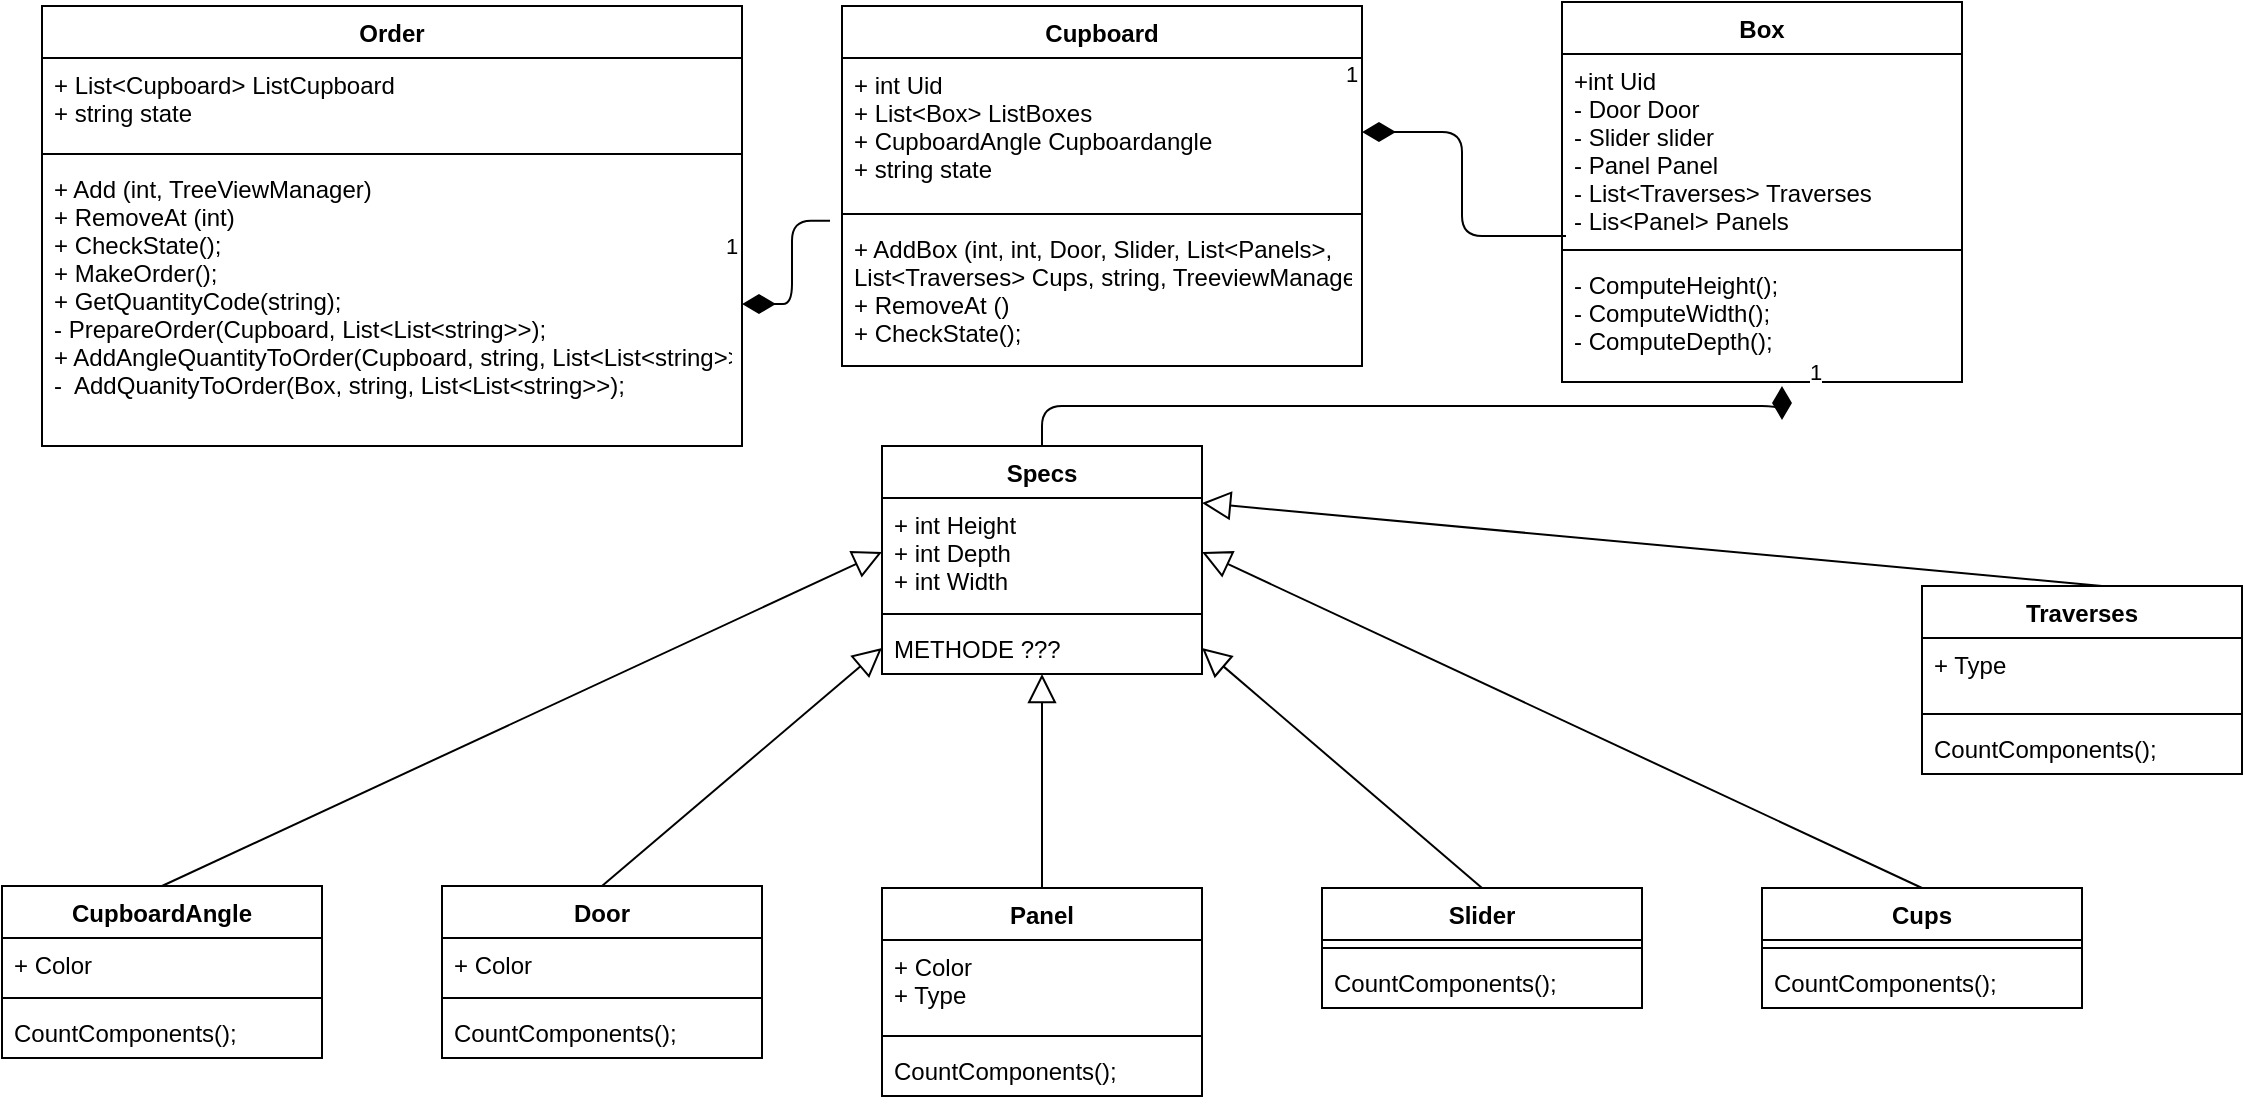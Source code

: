 <mxfile version="13.1.3" type="github"><diagram id="C5RBs43oDa-KdzZeNtuy" name="Page-1"><mxGraphModel dx="1483" dy="713" grid="1" gridSize="10" guides="1" tooltips="1" connect="1" arrows="1" fold="1" page="1" pageScale="1" pageWidth="1169" pageHeight="827" math="0" shadow="0"><root><mxCell id="WIyWlLk6GJQsqaUBKTNV-0"/><mxCell id="WIyWlLk6GJQsqaUBKTNV-1" parent="WIyWlLk6GJQsqaUBKTNV-0"/><mxCell id="aETTbcBO-UHg_RgbIxc2-1" value="Cupboard" style="swimlane;fontStyle=1;align=center;verticalAlign=top;childLayout=stackLayout;horizontal=1;startSize=26;horizontalStack=0;resizeParent=1;resizeParentMax=0;resizeLast=0;collapsible=1;marginBottom=0;" parent="WIyWlLk6GJQsqaUBKTNV-1" vertex="1"><mxGeometry x="440" y="40" width="260" height="180" as="geometry"/></mxCell><mxCell id="aETTbcBO-UHg_RgbIxc2-2" value="+ int Uid&#10;+ List&lt;Box&gt; ListBoxes&#10;+ CupboardAngle Cupboardangle&#10;+ string state" style="text;strokeColor=none;fillColor=none;align=left;verticalAlign=top;spacingLeft=4;spacingRight=4;overflow=hidden;rotatable=0;points=[[0,0.5],[1,0.5]];portConstraint=eastwest;" parent="aETTbcBO-UHg_RgbIxc2-1" vertex="1"><mxGeometry y="26" width="260" height="74" as="geometry"/></mxCell><mxCell id="aETTbcBO-UHg_RgbIxc2-3" value="" style="line;strokeWidth=1;fillColor=none;align=left;verticalAlign=middle;spacingTop=-1;spacingLeft=3;spacingRight=3;rotatable=0;labelPosition=right;points=[];portConstraint=eastwest;" parent="aETTbcBO-UHg_RgbIxc2-1" vertex="1"><mxGeometry y="100" width="260" height="8" as="geometry"/></mxCell><mxCell id="aETTbcBO-UHg_RgbIxc2-4" value="+ AddBox (int, int, Door, Slider, List&lt;Panels&gt;, &#10;List&lt;Traverses&gt; Cups, string, TreeviewManager)&#10;+ RemoveAt ()&#10;+ CheckState();" style="text;strokeColor=none;fillColor=none;align=left;verticalAlign=top;spacingLeft=4;spacingRight=4;overflow=hidden;rotatable=0;points=[[0,0.5],[1,0.5]];portConstraint=eastwest;" parent="aETTbcBO-UHg_RgbIxc2-1" vertex="1"><mxGeometry y="108" width="260" height="72" as="geometry"/></mxCell><mxCell id="aETTbcBO-UHg_RgbIxc2-8" value="Order" style="swimlane;fontStyle=1;align=center;verticalAlign=top;childLayout=stackLayout;horizontal=1;startSize=26;horizontalStack=0;resizeParent=1;resizeParentMax=0;resizeLast=0;collapsible=1;marginBottom=0;" parent="WIyWlLk6GJQsqaUBKTNV-1" vertex="1"><mxGeometry x="40" y="40" width="350" height="220" as="geometry"/></mxCell><mxCell id="aETTbcBO-UHg_RgbIxc2-9" value="+ List&lt;Cupboard&gt; ListCupboard&#10;+ string state" style="text;strokeColor=none;fillColor=none;align=left;verticalAlign=top;spacingLeft=4;spacingRight=4;overflow=hidden;rotatable=0;points=[[0,0.5],[1,0.5]];portConstraint=eastwest;" parent="aETTbcBO-UHg_RgbIxc2-8" vertex="1"><mxGeometry y="26" width="350" height="44" as="geometry"/></mxCell><mxCell id="aETTbcBO-UHg_RgbIxc2-10" value="" style="line;strokeWidth=1;fillColor=none;align=left;verticalAlign=middle;spacingTop=-1;spacingLeft=3;spacingRight=3;rotatable=0;labelPosition=right;points=[];portConstraint=eastwest;" parent="aETTbcBO-UHg_RgbIxc2-8" vertex="1"><mxGeometry y="70" width="350" height="8" as="geometry"/></mxCell><mxCell id="aETTbcBO-UHg_RgbIxc2-11" value="+ Add (int, TreeViewManager)&#10;+ RemoveAt (int)&#10;+ CheckState();&#10;+ MakeOrder();&#10;+ GetQuantityCode(string);&#10;- PrepareOrder(Cupboard, List&lt;List&lt;string&gt;&gt;);&#10;+ AddAngleQuantityToOrder(Cupboard, string, List&lt;List&lt;string&gt;&gt;);&#10;-  AddQuanityToOrder(Box, string, List&lt;List&lt;string&gt;&gt;);" style="text;strokeColor=none;fillColor=none;align=left;verticalAlign=top;spacingLeft=4;spacingRight=4;overflow=hidden;rotatable=0;points=[[0,0.5],[1,0.5]];portConstraint=eastwest;" parent="aETTbcBO-UHg_RgbIxc2-8" vertex="1"><mxGeometry y="78" width="350" height="142" as="geometry"/></mxCell><mxCell id="aETTbcBO-UHg_RgbIxc2-12" value="1" style="endArrow=none;html=1;endSize=12;startArrow=diamondThin;startSize=14;startFill=1;edgeStyle=orthogonalEdgeStyle;align=left;verticalAlign=bottom;entryX=-0.023;entryY=1.099;entryDx=0;entryDy=0;entryPerimeter=0;endFill=0;" parent="WIyWlLk6GJQsqaUBKTNV-1" target="aETTbcBO-UHg_RgbIxc2-2" edge="1" source="aETTbcBO-UHg_RgbIxc2-11"><mxGeometry x="-1" y="22" relative="1" as="geometry"><mxPoint x="230" y="101" as="sourcePoint"/><mxPoint x="440" y="110" as="targetPoint"/><mxPoint x="-10" y="2" as="offset"/></mxGeometry></mxCell><mxCell id="aETTbcBO-UHg_RgbIxc2-13" value="Box" style="swimlane;fontStyle=1;align=center;verticalAlign=top;childLayout=stackLayout;horizontal=1;startSize=26;horizontalStack=0;resizeParent=1;resizeParentMax=0;resizeLast=0;collapsible=1;marginBottom=0;" parent="WIyWlLk6GJQsqaUBKTNV-1" vertex="1"><mxGeometry x="800" y="38" width="200" height="190" as="geometry"/></mxCell><mxCell id="aETTbcBO-UHg_RgbIxc2-14" value="+int Uid&#10;- Door Door&#10;- Slider slider&#10;- Panel Panel&#10;- List&lt;Traverses&gt; Traverses&#10;- Lis&lt;Panel&gt; Panels" style="text;strokeColor=none;fillColor=none;align=left;verticalAlign=top;spacingLeft=4;spacingRight=4;overflow=hidden;rotatable=0;points=[[0,0.5],[1,0.5]];portConstraint=eastwest;" parent="aETTbcBO-UHg_RgbIxc2-13" vertex="1"><mxGeometry y="26" width="200" height="94" as="geometry"/></mxCell><mxCell id="aETTbcBO-UHg_RgbIxc2-15" value="" style="line;strokeWidth=1;fillColor=none;align=left;verticalAlign=middle;spacingTop=-1;spacingLeft=3;spacingRight=3;rotatable=0;labelPosition=right;points=[];portConstraint=eastwest;" parent="aETTbcBO-UHg_RgbIxc2-13" vertex="1"><mxGeometry y="120" width="200" height="8" as="geometry"/></mxCell><mxCell id="aETTbcBO-UHg_RgbIxc2-16" value="- ComputeHeight();&#10;- ComputeWidth();&#10;- ComputeDepth();" style="text;strokeColor=none;fillColor=none;align=left;verticalAlign=top;spacingLeft=4;spacingRight=4;overflow=hidden;rotatable=0;points=[[0,0.5],[1,0.5]];portConstraint=eastwest;" parent="aETTbcBO-UHg_RgbIxc2-13" vertex="1"><mxGeometry y="128" width="200" height="62" as="geometry"/></mxCell><mxCell id="aETTbcBO-UHg_RgbIxc2-17" value="1" style="endArrow=none;html=1;endSize=12;startArrow=diamondThin;startSize=14;startFill=1;edgeStyle=orthogonalEdgeStyle;align=left;verticalAlign=bottom;entryX=0.01;entryY=0.968;entryDx=0;entryDy=0;entryPerimeter=0;endFill=0;exitX=1;exitY=0.5;exitDx=0;exitDy=0;" parent="WIyWlLk6GJQsqaUBKTNV-1" target="aETTbcBO-UHg_RgbIxc2-14" edge="1" source="aETTbcBO-UHg_RgbIxc2-2"><mxGeometry x="-1" y="22" relative="1" as="geometry"><mxPoint x="640" y="111" as="sourcePoint"/><mxPoint x="845.4" y="135.346" as="targetPoint"/><mxPoint x="-10" y="2" as="offset"/></mxGeometry></mxCell><mxCell id="aETTbcBO-UHg_RgbIxc2-18" value="Specs" style="swimlane;fontStyle=1;align=center;verticalAlign=top;childLayout=stackLayout;horizontal=1;startSize=26;horizontalStack=0;resizeParent=1;resizeParentMax=0;resizeLast=0;collapsible=1;marginBottom=0;" parent="WIyWlLk6GJQsqaUBKTNV-1" vertex="1"><mxGeometry x="460" y="260" width="160" height="114" as="geometry"/></mxCell><mxCell id="aETTbcBO-UHg_RgbIxc2-19" value="+ int Height&#10;+ int Depth&#10;+ int Width" style="text;strokeColor=none;fillColor=none;align=left;verticalAlign=top;spacingLeft=4;spacingRight=4;overflow=hidden;rotatable=0;points=[[0,0.5],[1,0.5]];portConstraint=eastwest;" parent="aETTbcBO-UHg_RgbIxc2-18" vertex="1"><mxGeometry y="26" width="160" height="54" as="geometry"/></mxCell><mxCell id="aETTbcBO-UHg_RgbIxc2-20" value="" style="line;strokeWidth=1;fillColor=none;align=left;verticalAlign=middle;spacingTop=-1;spacingLeft=3;spacingRight=3;rotatable=0;labelPosition=right;points=[];portConstraint=eastwest;" parent="aETTbcBO-UHg_RgbIxc2-18" vertex="1"><mxGeometry y="80" width="160" height="8" as="geometry"/></mxCell><mxCell id="aETTbcBO-UHg_RgbIxc2-21" value="METHODE ???" style="text;strokeColor=none;fillColor=none;align=left;verticalAlign=top;spacingLeft=4;spacingRight=4;overflow=hidden;rotatable=0;points=[[0,0.5],[1,0.5]];portConstraint=eastwest;" parent="aETTbcBO-UHg_RgbIxc2-18" vertex="1"><mxGeometry y="88" width="160" height="26" as="geometry"/></mxCell><mxCell id="aETTbcBO-UHg_RgbIxc2-26" value="1" style="endArrow=none;html=1;endSize=12;startArrow=diamondThin;startSize=14;startFill=1;edgeStyle=orthogonalEdgeStyle;align=left;verticalAlign=bottom;endFill=0;" parent="WIyWlLk6GJQsqaUBKTNV-1" target="aETTbcBO-UHg_RgbIxc2-18" edge="1"><mxGeometry x="-1" y="22" relative="1" as="geometry"><mxPoint x="910" y="230" as="sourcePoint"/><mxPoint x="735.4" y="204.346" as="targetPoint"/><mxPoint x="-10" y="2" as="offset"/><Array as="points"><mxPoint x="910" y="240"/><mxPoint x="540" y="240"/></Array></mxGeometry></mxCell><mxCell id="aETTbcBO-UHg_RgbIxc2-27" value="CupboardAngle" style="swimlane;fontStyle=1;align=center;verticalAlign=top;childLayout=stackLayout;horizontal=1;startSize=26;horizontalStack=0;resizeParent=1;resizeParentMax=0;resizeLast=0;collapsible=1;marginBottom=0;" parent="WIyWlLk6GJQsqaUBKTNV-1" vertex="1"><mxGeometry x="20" y="480" width="160" height="86" as="geometry"/></mxCell><mxCell id="aETTbcBO-UHg_RgbIxc2-28" value="+ Color" style="text;strokeColor=none;fillColor=none;align=left;verticalAlign=top;spacingLeft=4;spacingRight=4;overflow=hidden;rotatable=0;points=[[0,0.5],[1,0.5]];portConstraint=eastwest;" parent="aETTbcBO-UHg_RgbIxc2-27" vertex="1"><mxGeometry y="26" width="160" height="26" as="geometry"/></mxCell><mxCell id="aETTbcBO-UHg_RgbIxc2-29" value="" style="line;strokeWidth=1;fillColor=none;align=left;verticalAlign=middle;spacingTop=-1;spacingLeft=3;spacingRight=3;rotatable=0;labelPosition=right;points=[];portConstraint=eastwest;" parent="aETTbcBO-UHg_RgbIxc2-27" vertex="1"><mxGeometry y="52" width="160" height="8" as="geometry"/></mxCell><mxCell id="aETTbcBO-UHg_RgbIxc2-30" value="CountComponents();" style="text;strokeColor=none;fillColor=none;align=left;verticalAlign=top;spacingLeft=4;spacingRight=4;overflow=hidden;rotatable=0;points=[[0,0.5],[1,0.5]];portConstraint=eastwest;" parent="aETTbcBO-UHg_RgbIxc2-27" vertex="1"><mxGeometry y="60" width="160" height="26" as="geometry"/></mxCell><mxCell id="aETTbcBO-UHg_RgbIxc2-31" value="Door" style="swimlane;fontStyle=1;align=center;verticalAlign=top;childLayout=stackLayout;horizontal=1;startSize=26;horizontalStack=0;resizeParent=1;resizeParentMax=0;resizeLast=0;collapsible=1;marginBottom=0;" parent="WIyWlLk6GJQsqaUBKTNV-1" vertex="1"><mxGeometry x="240" y="480" width="160" height="86" as="geometry"/></mxCell><mxCell id="aETTbcBO-UHg_RgbIxc2-32" value="+ Color" style="text;strokeColor=none;fillColor=none;align=left;verticalAlign=top;spacingLeft=4;spacingRight=4;overflow=hidden;rotatable=0;points=[[0,0.5],[1,0.5]];portConstraint=eastwest;" parent="aETTbcBO-UHg_RgbIxc2-31" vertex="1"><mxGeometry y="26" width="160" height="26" as="geometry"/></mxCell><mxCell id="aETTbcBO-UHg_RgbIxc2-33" value="" style="line;strokeWidth=1;fillColor=none;align=left;verticalAlign=middle;spacingTop=-1;spacingLeft=3;spacingRight=3;rotatable=0;labelPosition=right;points=[];portConstraint=eastwest;" parent="aETTbcBO-UHg_RgbIxc2-31" vertex="1"><mxGeometry y="52" width="160" height="8" as="geometry"/></mxCell><mxCell id="aETTbcBO-UHg_RgbIxc2-34" value="CountComponents();" style="text;strokeColor=none;fillColor=none;align=left;verticalAlign=top;spacingLeft=4;spacingRight=4;overflow=hidden;rotatable=0;points=[[0,0.5],[1,0.5]];portConstraint=eastwest;" parent="aETTbcBO-UHg_RgbIxc2-31" vertex="1"><mxGeometry y="60" width="160" height="26" as="geometry"/></mxCell><mxCell id="aETTbcBO-UHg_RgbIxc2-35" value="Panel" style="swimlane;fontStyle=1;align=center;verticalAlign=top;childLayout=stackLayout;horizontal=1;startSize=26;horizontalStack=0;resizeParent=1;resizeParentMax=0;resizeLast=0;collapsible=1;marginBottom=0;" parent="WIyWlLk6GJQsqaUBKTNV-1" vertex="1"><mxGeometry x="460" y="481" width="160" height="104" as="geometry"/></mxCell><mxCell id="aETTbcBO-UHg_RgbIxc2-36" value="+ Color&#10;+ Type" style="text;strokeColor=none;fillColor=none;align=left;verticalAlign=top;spacingLeft=4;spacingRight=4;overflow=hidden;rotatable=0;points=[[0,0.5],[1,0.5]];portConstraint=eastwest;" parent="aETTbcBO-UHg_RgbIxc2-35" vertex="1"><mxGeometry y="26" width="160" height="44" as="geometry"/></mxCell><mxCell id="aETTbcBO-UHg_RgbIxc2-37" value="" style="line;strokeWidth=1;fillColor=none;align=left;verticalAlign=middle;spacingTop=-1;spacingLeft=3;spacingRight=3;rotatable=0;labelPosition=right;points=[];portConstraint=eastwest;" parent="aETTbcBO-UHg_RgbIxc2-35" vertex="1"><mxGeometry y="70" width="160" height="8" as="geometry"/></mxCell><mxCell id="aETTbcBO-UHg_RgbIxc2-38" value="CountComponents();" style="text;strokeColor=none;fillColor=none;align=left;verticalAlign=top;spacingLeft=4;spacingRight=4;overflow=hidden;rotatable=0;points=[[0,0.5],[1,0.5]];portConstraint=eastwest;" parent="aETTbcBO-UHg_RgbIxc2-35" vertex="1"><mxGeometry y="78" width="160" height="26" as="geometry"/></mxCell><mxCell id="aETTbcBO-UHg_RgbIxc2-39" value="Slider" style="swimlane;fontStyle=1;align=center;verticalAlign=top;childLayout=stackLayout;horizontal=1;startSize=26;horizontalStack=0;resizeParent=1;resizeParentMax=0;resizeLast=0;collapsible=1;marginBottom=0;" parent="WIyWlLk6GJQsqaUBKTNV-1" vertex="1"><mxGeometry x="680" y="481" width="160" height="60" as="geometry"/></mxCell><mxCell id="aETTbcBO-UHg_RgbIxc2-41" value="" style="line;strokeWidth=1;fillColor=none;align=left;verticalAlign=middle;spacingTop=-1;spacingLeft=3;spacingRight=3;rotatable=0;labelPosition=right;points=[];portConstraint=eastwest;" parent="aETTbcBO-UHg_RgbIxc2-39" vertex="1"><mxGeometry y="26" width="160" height="8" as="geometry"/></mxCell><mxCell id="aETTbcBO-UHg_RgbIxc2-42" value="CountComponents();" style="text;strokeColor=none;fillColor=none;align=left;verticalAlign=top;spacingLeft=4;spacingRight=4;overflow=hidden;rotatable=0;points=[[0,0.5],[1,0.5]];portConstraint=eastwest;" parent="aETTbcBO-UHg_RgbIxc2-39" vertex="1"><mxGeometry y="34" width="160" height="26" as="geometry"/></mxCell><mxCell id="aETTbcBO-UHg_RgbIxc2-43" value="Cups" style="swimlane;fontStyle=1;align=center;verticalAlign=top;childLayout=stackLayout;horizontal=1;startSize=26;horizontalStack=0;resizeParent=1;resizeParentMax=0;resizeLast=0;collapsible=1;marginBottom=0;" parent="WIyWlLk6GJQsqaUBKTNV-1" vertex="1"><mxGeometry x="900" y="481" width="160" height="60" as="geometry"/></mxCell><mxCell id="aETTbcBO-UHg_RgbIxc2-45" value="" style="line;strokeWidth=1;fillColor=none;align=left;verticalAlign=middle;spacingTop=-1;spacingLeft=3;spacingRight=3;rotatable=0;labelPosition=right;points=[];portConstraint=eastwest;" parent="aETTbcBO-UHg_RgbIxc2-43" vertex="1"><mxGeometry y="26" width="160" height="8" as="geometry"/></mxCell><mxCell id="aETTbcBO-UHg_RgbIxc2-46" value="CountComponents();" style="text;strokeColor=none;fillColor=none;align=left;verticalAlign=top;spacingLeft=4;spacingRight=4;overflow=hidden;rotatable=0;points=[[0,0.5],[1,0.5]];portConstraint=eastwest;" parent="aETTbcBO-UHg_RgbIxc2-43" vertex="1"><mxGeometry y="34" width="160" height="26" as="geometry"/></mxCell><mxCell id="aETTbcBO-UHg_RgbIxc2-50" value="" style="endArrow=none;endFill=0;endSize=12;html=1;exitX=1;exitY=0.5;exitDx=0;exitDy=0;entryX=0.5;entryY=0;entryDx=0;entryDy=0;startSize=12;startArrow=block;startFill=0;" parent="WIyWlLk6GJQsqaUBKTNV-1" source="aETTbcBO-UHg_RgbIxc2-21" target="aETTbcBO-UHg_RgbIxc2-39" edge="1"><mxGeometry width="160" relative="1" as="geometry"><mxPoint x="290" y="374" as="sourcePoint"/><mxPoint x="680" y="430" as="targetPoint"/></mxGeometry></mxCell><mxCell id="aETTbcBO-UHg_RgbIxc2-52" value="" style="endArrow=none;endFill=0;endSize=12;html=1;exitX=1;exitY=0.5;exitDx=0;exitDy=0;entryX=0.5;entryY=0;entryDx=0;entryDy=0;startArrow=block;startFill=0;startSize=12;" parent="WIyWlLk6GJQsqaUBKTNV-1" source="aETTbcBO-UHg_RgbIxc2-19" target="aETTbcBO-UHg_RgbIxc2-43" edge="1"><mxGeometry width="160" relative="1" as="geometry"><mxPoint x="490" y="380" as="sourcePoint"/><mxPoint x="640" y="400" as="targetPoint"/></mxGeometry></mxCell><mxCell id="aETTbcBO-UHg_RgbIxc2-53" value="" style="endArrow=none;endFill=0;endSize=12;html=1;entryX=0.5;entryY=0;entryDx=0;entryDy=0;startArrow=block;startFill=0;startSize=12;" parent="WIyWlLk6GJQsqaUBKTNV-1" source="aETTbcBO-UHg_RgbIxc2-21" target="aETTbcBO-UHg_RgbIxc2-35" edge="1"><mxGeometry width="160" relative="1" as="geometry"><mxPoint x="520" y="410" as="sourcePoint"/><mxPoint x="610" y="430" as="targetPoint"/></mxGeometry></mxCell><mxCell id="aETTbcBO-UHg_RgbIxc2-54" value="" style="endArrow=none;endFill=0;endSize=12;html=1;exitX=0;exitY=0.5;exitDx=0;exitDy=0;entryX=0.5;entryY=0;entryDx=0;entryDy=0;startSize=12;startArrow=block;startFill=0;" parent="WIyWlLk6GJQsqaUBKTNV-1" source="aETTbcBO-UHg_RgbIxc2-21" target="aETTbcBO-UHg_RgbIxc2-31" edge="1"><mxGeometry width="160" relative="1" as="geometry"><mxPoint x="520" y="400" as="sourcePoint"/><mxPoint x="538" y="430" as="targetPoint"/></mxGeometry></mxCell><mxCell id="aETTbcBO-UHg_RgbIxc2-55" value="" style="endArrow=none;endFill=0;endSize=12;html=1;entryX=0.5;entryY=0;entryDx=0;entryDy=0;exitX=0;exitY=0.5;exitDx=0;exitDy=0;startArrow=block;startFill=0;startSize=12;" parent="WIyWlLk6GJQsqaUBKTNV-1" source="aETTbcBO-UHg_RgbIxc2-19" target="aETTbcBO-UHg_RgbIxc2-27" edge="1"><mxGeometry width="160" relative="1" as="geometry"><mxPoint x="460" y="413" as="sourcePoint"/><mxPoint x="620" y="413" as="targetPoint"/></mxGeometry></mxCell><mxCell id="FKc5Pqdn0euLZDNSttFq-4" value="Traverses" style="swimlane;fontStyle=1;align=center;verticalAlign=top;childLayout=stackLayout;horizontal=1;startSize=26;horizontalStack=0;resizeParent=1;resizeParentMax=0;resizeLast=0;collapsible=1;marginBottom=0;" vertex="1" parent="WIyWlLk6GJQsqaUBKTNV-1"><mxGeometry x="980" y="330" width="160" height="94" as="geometry"/></mxCell><mxCell id="FKc5Pqdn0euLZDNSttFq-5" value="+ Type" style="text;strokeColor=none;fillColor=none;align=left;verticalAlign=top;spacingLeft=4;spacingRight=4;overflow=hidden;rotatable=0;points=[[0,0.5],[1,0.5]];portConstraint=eastwest;" vertex="1" parent="FKc5Pqdn0euLZDNSttFq-4"><mxGeometry y="26" width="160" height="34" as="geometry"/></mxCell><mxCell id="FKc5Pqdn0euLZDNSttFq-6" value="" style="line;strokeWidth=1;fillColor=none;align=left;verticalAlign=middle;spacingTop=-1;spacingLeft=3;spacingRight=3;rotatable=0;labelPosition=right;points=[];portConstraint=eastwest;" vertex="1" parent="FKc5Pqdn0euLZDNSttFq-4"><mxGeometry y="60" width="160" height="8" as="geometry"/></mxCell><mxCell id="FKc5Pqdn0euLZDNSttFq-7" value="CountComponents();" style="text;strokeColor=none;fillColor=none;align=left;verticalAlign=top;spacingLeft=4;spacingRight=4;overflow=hidden;rotatable=0;points=[[0,0.5],[1,0.5]];portConstraint=eastwest;" vertex="1" parent="FKc5Pqdn0euLZDNSttFq-4"><mxGeometry y="68" width="160" height="26" as="geometry"/></mxCell><mxCell id="FKc5Pqdn0euLZDNSttFq-8" value="" style="endArrow=none;endFill=0;endSize=12;html=1;exitX=1;exitY=0.25;exitDx=0;exitDy=0;entryX=0.5;entryY=0;entryDx=0;entryDy=0;startArrow=block;startFill=0;startSize=12;" edge="1" parent="WIyWlLk6GJQsqaUBKTNV-1" source="aETTbcBO-UHg_RgbIxc2-18"><mxGeometry width="160" relative="1" as="geometry"><mxPoint x="710" y="162" as="sourcePoint"/><mxPoint x="1070" y="330" as="targetPoint"/></mxGeometry></mxCell></root></mxGraphModel></diagram></mxfile>